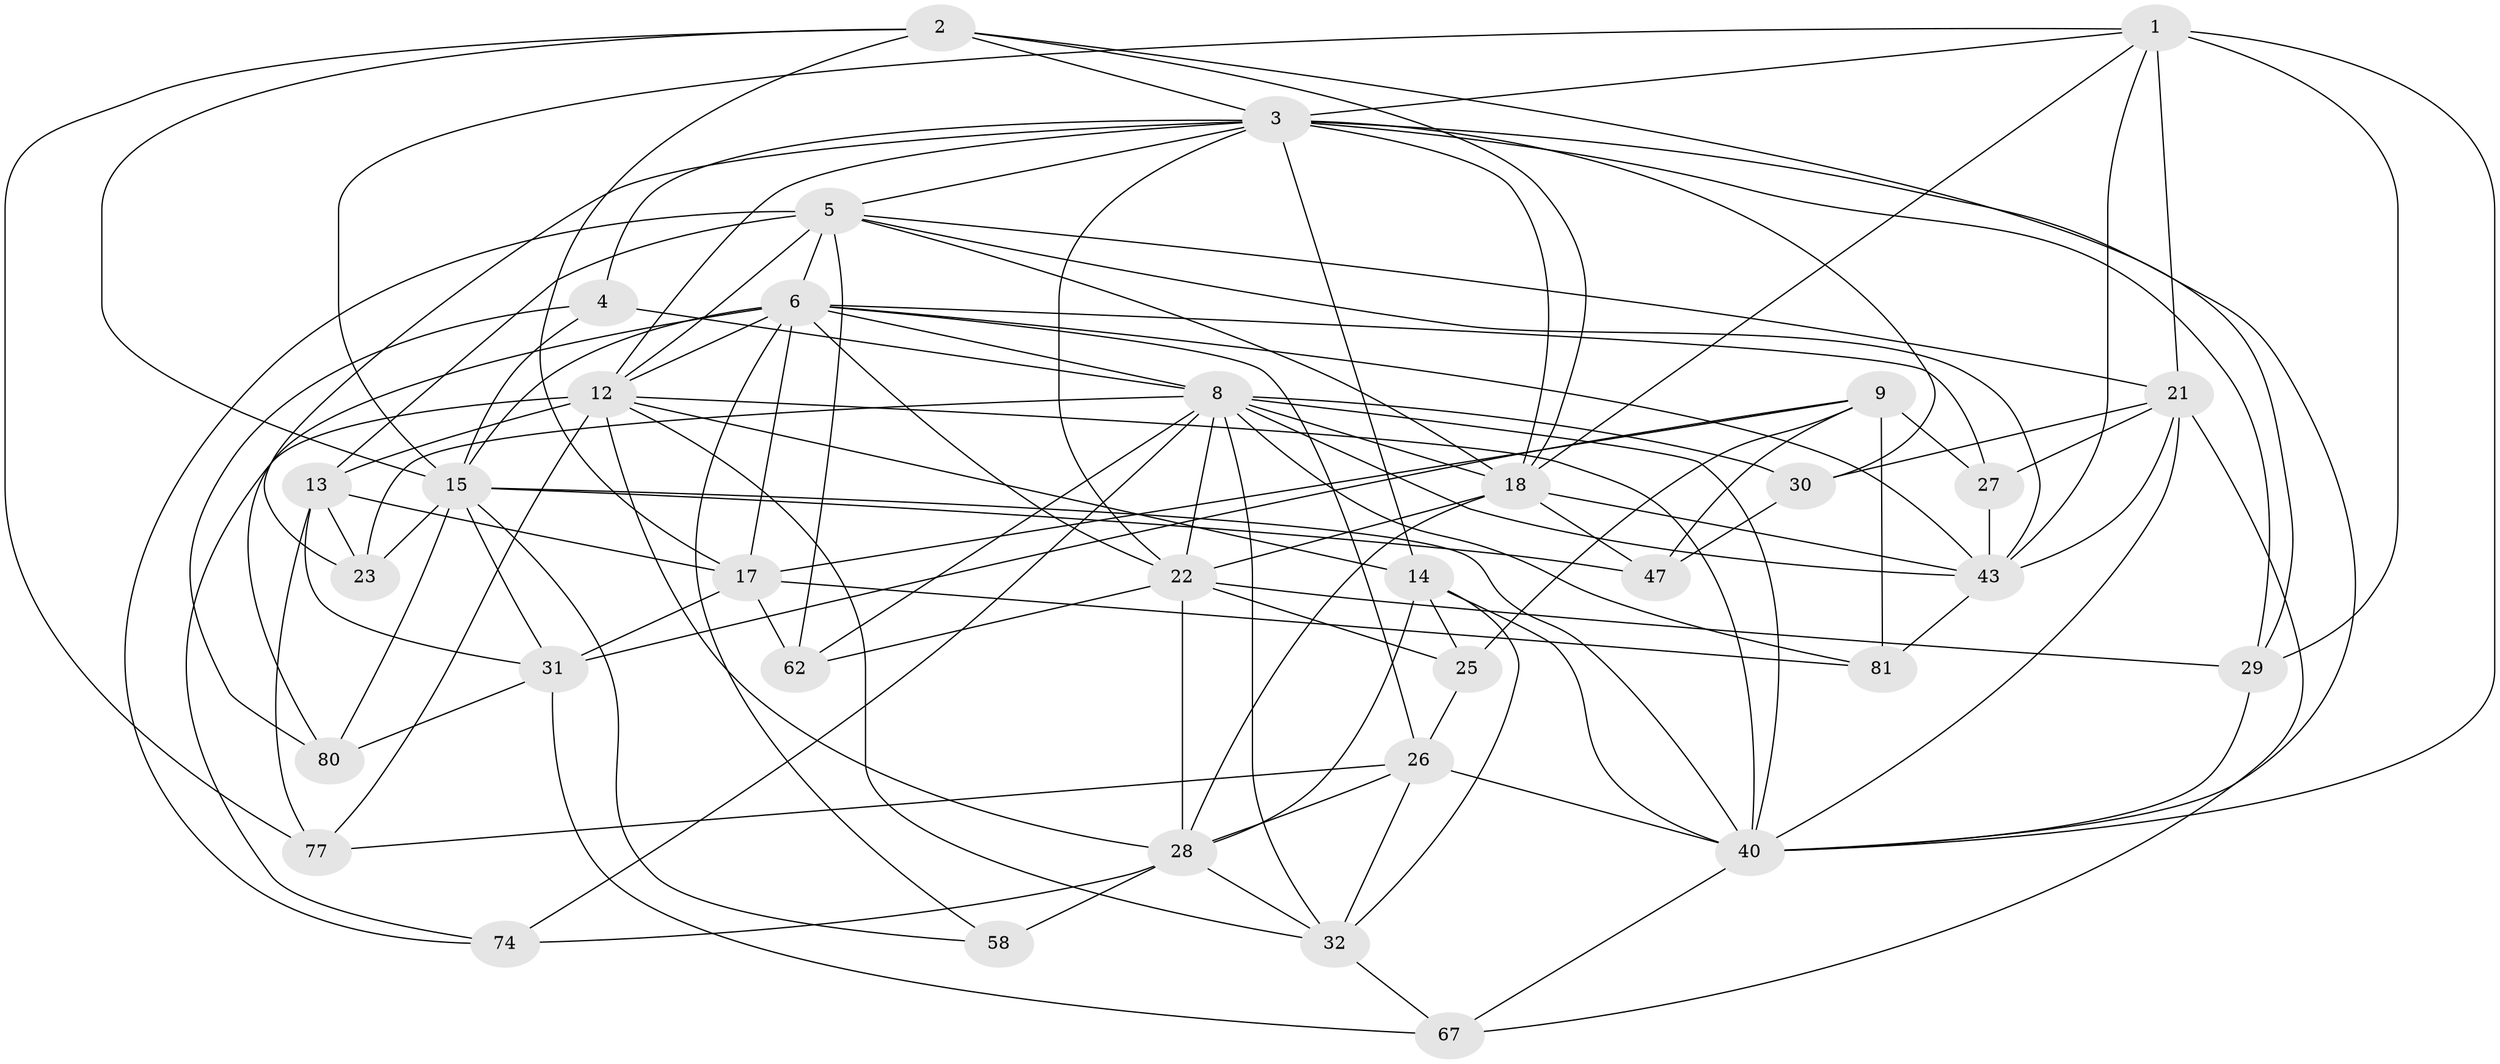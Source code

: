 // original degree distribution, {4: 1.0}
// Generated by graph-tools (version 1.1) at 2025/20/03/04/25 18:20:36]
// undirected, 35 vertices, 113 edges
graph export_dot {
graph [start="1"]
  node [color=gray90,style=filled];
  1 [super="+63+83"];
  2 [super="+19"];
  3 [super="+11+49"];
  4;
  5 [super="+7"];
  6 [super="+86+84+50"];
  8 [super="+10+37+82+45"];
  9 [super="+87"];
  12 [super="+52+78"];
  13 [super="+48"];
  14 [super="+59"];
  15 [super="+16+66+24"];
  17 [super="+79+46"];
  18 [super="+36+34+38+61"];
  21 [super="+35"];
  22 [super="+39"];
  23;
  25;
  26 [super="+65"];
  27;
  28 [super="+44+56+33"];
  29 [super="+54"];
  30;
  31 [super="+41"];
  32 [super="+42"];
  40 [super="+55+64"];
  43 [super="+53+51"];
  47;
  58;
  62;
  67;
  74 [super="+75"];
  77;
  80;
  81;
  1 -- 21 [weight=2];
  1 -- 40;
  1 -- 18;
  1 -- 15;
  1 -- 43;
  1 -- 29;
  1 -- 3;
  2 -- 29;
  2 -- 18;
  2 -- 17;
  2 -- 77;
  2 -- 15;
  2 -- 3;
  3 -- 12;
  3 -- 40;
  3 -- 4;
  3 -- 18;
  3 -- 22;
  3 -- 23;
  3 -- 29;
  3 -- 30;
  3 -- 5;
  3 -- 14;
  4 -- 80;
  4 -- 8;
  4 -- 15;
  5 -- 43;
  5 -- 12 [weight=2];
  5 -- 6;
  5 -- 74;
  5 -- 13;
  5 -- 18;
  5 -- 62;
  5 -- 21;
  6 -- 80;
  6 -- 15;
  6 -- 8;
  6 -- 27;
  6 -- 58;
  6 -- 26;
  6 -- 17 [weight=2];
  6 -- 22;
  6 -- 43;
  6 -- 12;
  8 -- 81;
  8 -- 74 [weight=3];
  8 -- 62;
  8 -- 18 [weight=3];
  8 -- 22;
  8 -- 23;
  8 -- 32;
  8 -- 43;
  8 -- 30;
  8 -- 40;
  9 -- 25;
  9 -- 17;
  9 -- 47;
  9 -- 81;
  9 -- 27;
  9 -- 31;
  12 -- 40 [weight=2];
  12 -- 77;
  12 -- 14;
  12 -- 74;
  12 -- 13;
  12 -- 32;
  12 -- 28;
  13 -- 23;
  13 -- 31;
  13 -- 77;
  13 -- 17;
  14 -- 25;
  14 -- 32;
  14 -- 40;
  14 -- 28;
  15 -- 23;
  15 -- 31;
  15 -- 80;
  15 -- 58;
  15 -- 47;
  15 -- 40;
  17 -- 62;
  17 -- 81;
  17 -- 31;
  18 -- 28 [weight=2];
  18 -- 22;
  18 -- 47;
  18 -- 43;
  21 -- 67;
  21 -- 40;
  21 -- 43;
  21 -- 27;
  21 -- 30;
  22 -- 25;
  22 -- 29;
  22 -- 62;
  22 -- 28;
  25 -- 26;
  26 -- 32;
  26 -- 28;
  26 -- 77;
  26 -- 40;
  27 -- 43;
  28 -- 32;
  28 -- 58 [weight=2];
  28 -- 74;
  29 -- 40 [weight=2];
  30 -- 47;
  31 -- 67;
  31 -- 80;
  32 -- 67;
  40 -- 67;
  43 -- 81;
}
